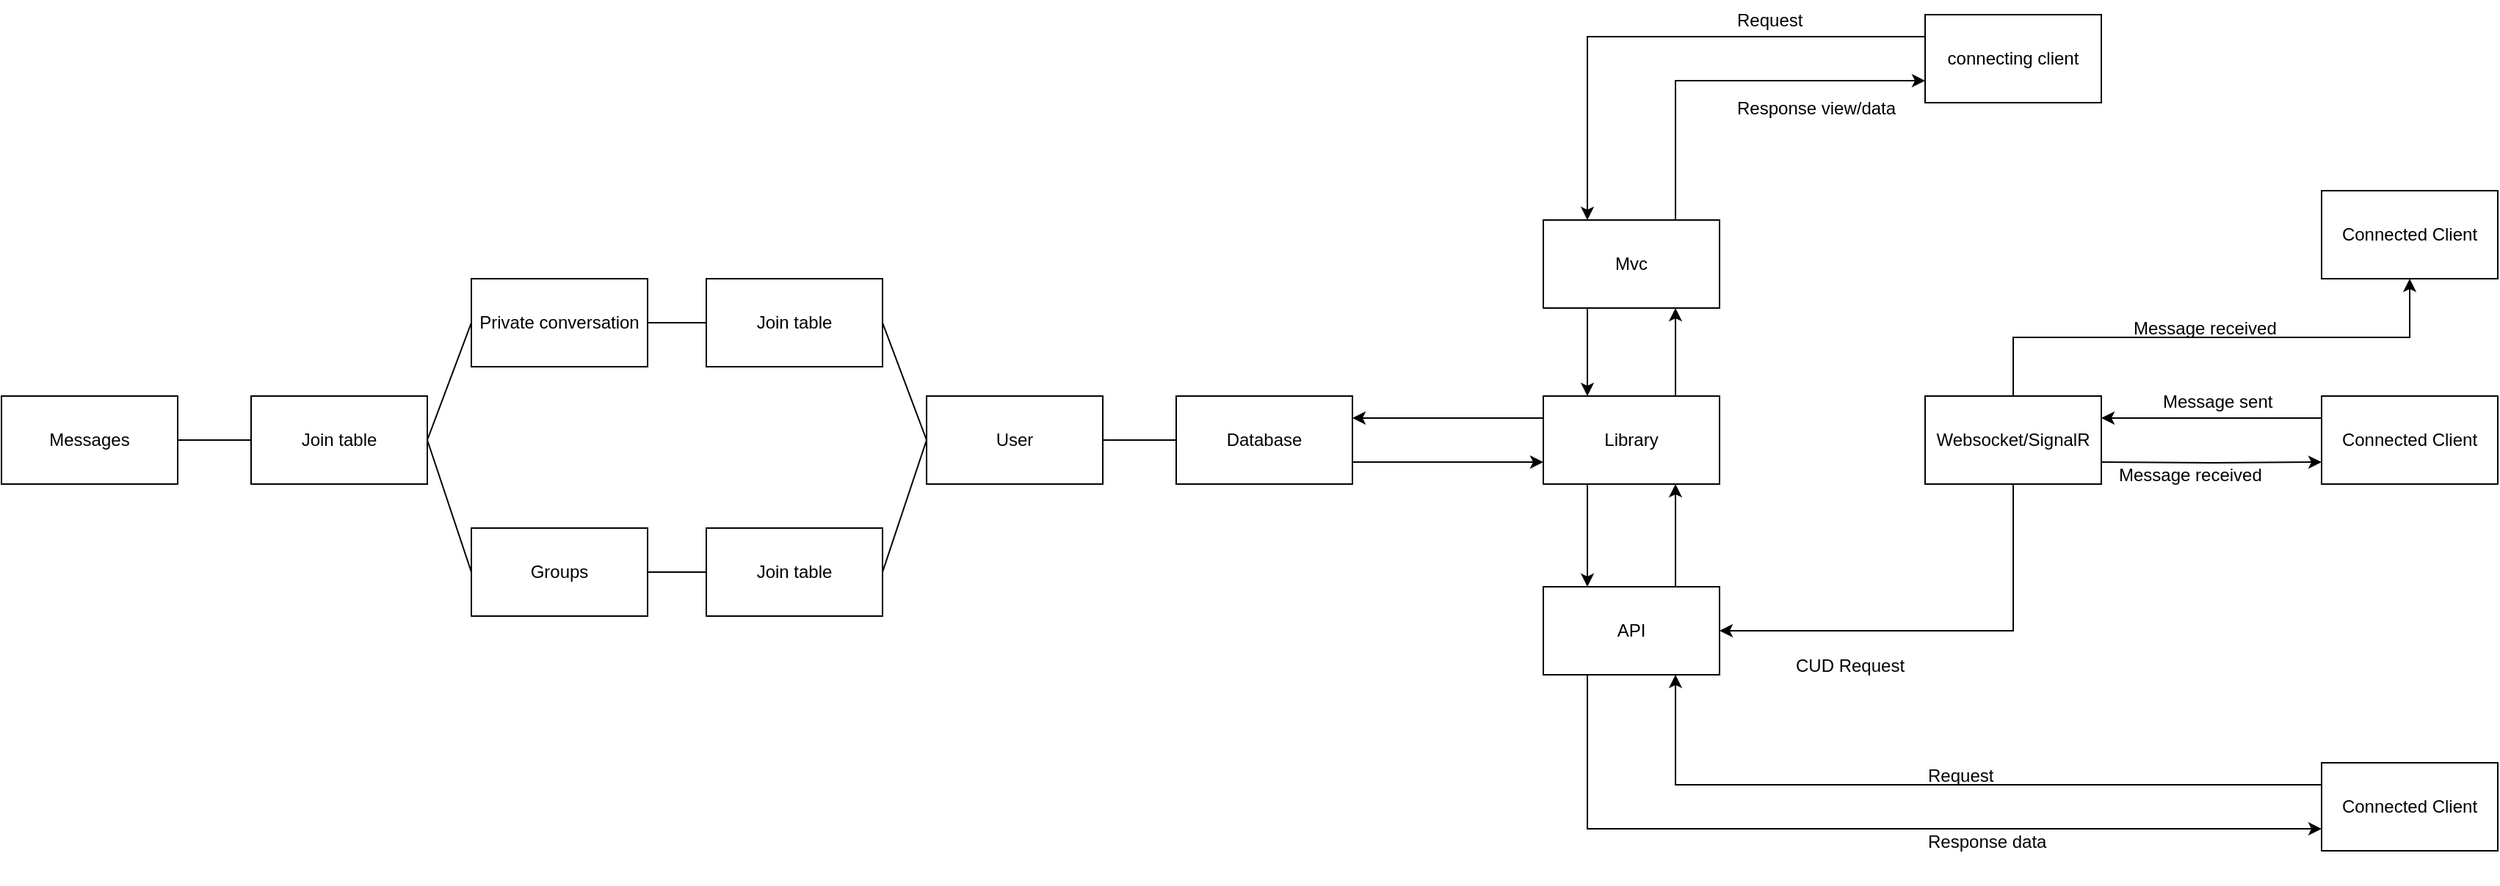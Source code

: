 <mxfile version="24.0.7" type="device">
  <diagram name="Pagina-1" id="Cri5lZAct5IUcrDjzn9Q">
    <mxGraphModel dx="3088" dy="780" grid="1" gridSize="10" guides="1" tooltips="1" connect="1" arrows="1" fold="1" page="1" pageScale="1" pageWidth="827" pageHeight="1169" math="0" shadow="0">
      <root>
        <mxCell id="0" />
        <mxCell id="1" parent="0" />
        <mxCell id="ySnA4TqFlo8cVLgcnPQg-24" style="edgeStyle=orthogonalEdgeStyle;rounded=0;orthogonalLoop=1;jettySize=auto;html=1;exitX=0;exitY=0.25;exitDx=0;exitDy=0;entryX=1;entryY=0.25;entryDx=0;entryDy=0;" parent="1" source="XJqEKC-tWInfkEq41GbP-1" target="ySnA4TqFlo8cVLgcnPQg-5" edge="1">
          <mxGeometry relative="1" as="geometry" />
        </mxCell>
        <mxCell id="ySnA4TqFlo8cVLgcnPQg-27" style="edgeStyle=orthogonalEdgeStyle;rounded=0;orthogonalLoop=1;jettySize=auto;html=1;exitX=0.75;exitY=0;exitDx=0;exitDy=0;entryX=0.75;entryY=1;entryDx=0;entryDy=0;" parent="1" source="XJqEKC-tWInfkEq41GbP-1" target="XJqEKC-tWInfkEq41GbP-5" edge="1">
          <mxGeometry relative="1" as="geometry" />
        </mxCell>
        <mxCell id="ySnA4TqFlo8cVLgcnPQg-30" style="edgeStyle=orthogonalEdgeStyle;rounded=0;orthogonalLoop=1;jettySize=auto;html=1;exitX=0.25;exitY=1;exitDx=0;exitDy=0;entryX=0.25;entryY=0;entryDx=0;entryDy=0;" parent="1" source="XJqEKC-tWInfkEq41GbP-1" target="XJqEKC-tWInfkEq41GbP-2" edge="1">
          <mxGeometry relative="1" as="geometry" />
        </mxCell>
        <mxCell id="XJqEKC-tWInfkEq41GbP-1" value="Library" style="rounded=0;whiteSpace=wrap;html=1;" parent="1" vertex="1">
          <mxGeometry x="80" y="320" width="120" height="60" as="geometry" />
        </mxCell>
        <mxCell id="ySnA4TqFlo8cVLgcnPQg-29" style="edgeStyle=orthogonalEdgeStyle;rounded=0;orthogonalLoop=1;jettySize=auto;html=1;exitX=0.75;exitY=0;exitDx=0;exitDy=0;entryX=0.75;entryY=1;entryDx=0;entryDy=0;" parent="1" source="XJqEKC-tWInfkEq41GbP-2" target="XJqEKC-tWInfkEq41GbP-1" edge="1">
          <mxGeometry relative="1" as="geometry" />
        </mxCell>
        <mxCell id="ySnA4TqFlo8cVLgcnPQg-50" style="edgeStyle=orthogonalEdgeStyle;rounded=0;orthogonalLoop=1;jettySize=auto;html=1;exitX=0.25;exitY=1;exitDx=0;exitDy=0;entryX=0;entryY=0.75;entryDx=0;entryDy=0;" parent="1" source="XJqEKC-tWInfkEq41GbP-2" target="ySnA4TqFlo8cVLgcnPQg-41" edge="1">
          <mxGeometry relative="1" as="geometry" />
        </mxCell>
        <mxCell id="XJqEKC-tWInfkEq41GbP-2" value="API" style="rounded=0;whiteSpace=wrap;html=1;" parent="1" vertex="1">
          <mxGeometry x="80" y="450" width="120" height="60" as="geometry" />
        </mxCell>
        <mxCell id="ySnA4TqFlo8cVLgcnPQg-3" style="edgeStyle=orthogonalEdgeStyle;rounded=0;orthogonalLoop=1;jettySize=auto;html=1;entryX=0;entryY=0.75;entryDx=0;entryDy=0;" parent="1" target="XJqEKC-tWInfkEq41GbP-4" edge="1">
          <mxGeometry relative="1" as="geometry">
            <mxPoint x="580" y="365" as="targetPoint" />
            <mxPoint x="460" y="365" as="sourcePoint" />
          </mxGeometry>
        </mxCell>
        <mxCell id="ySnA4TqFlo8cVLgcnPQg-11" style="edgeStyle=orthogonalEdgeStyle;rounded=0;orthogonalLoop=1;jettySize=auto;html=1;exitX=0;exitY=0.25;exitDx=0;exitDy=0;entryX=1;entryY=0.25;entryDx=0;entryDy=0;" parent="1" source="XJqEKC-tWInfkEq41GbP-4" target="ySnA4TqFlo8cVLgcnPQg-1" edge="1">
          <mxGeometry relative="1" as="geometry">
            <mxPoint x="480" y="335" as="targetPoint" />
          </mxGeometry>
        </mxCell>
        <mxCell id="XJqEKC-tWInfkEq41GbP-4" value="Connected&amp;nbsp;Client" style="rounded=0;whiteSpace=wrap;html=1;" parent="1" vertex="1">
          <mxGeometry x="610" y="320" width="120" height="60" as="geometry" />
        </mxCell>
        <mxCell id="ySnA4TqFlo8cVLgcnPQg-28" style="edgeStyle=orthogonalEdgeStyle;rounded=0;orthogonalLoop=1;jettySize=auto;html=1;exitX=0.25;exitY=1;exitDx=0;exitDy=0;entryX=0.25;entryY=0;entryDx=0;entryDy=0;" parent="1" source="XJqEKC-tWInfkEq41GbP-5" target="XJqEKC-tWInfkEq41GbP-1" edge="1">
          <mxGeometry relative="1" as="geometry" />
        </mxCell>
        <mxCell id="ySnA4TqFlo8cVLgcnPQg-37" style="edgeStyle=orthogonalEdgeStyle;rounded=0;orthogonalLoop=1;jettySize=auto;html=1;exitX=0.75;exitY=0;exitDx=0;exitDy=0;entryX=0;entryY=0.75;entryDx=0;entryDy=0;" parent="1" source="XJqEKC-tWInfkEq41GbP-5" target="ySnA4TqFlo8cVLgcnPQg-18" edge="1">
          <mxGeometry relative="1" as="geometry" />
        </mxCell>
        <mxCell id="XJqEKC-tWInfkEq41GbP-5" value="Mvc" style="rounded=0;whiteSpace=wrap;html=1;" parent="1" vertex="1">
          <mxGeometry x="80" y="200" width="120" height="60" as="geometry" />
        </mxCell>
        <mxCell id="ySnA4TqFlo8cVLgcnPQg-9" style="edgeStyle=orthogonalEdgeStyle;rounded=0;orthogonalLoop=1;jettySize=auto;html=1;exitX=0.5;exitY=0;exitDx=0;exitDy=0;entryX=0.5;entryY=1;entryDx=0;entryDy=0;" parent="1" source="ySnA4TqFlo8cVLgcnPQg-1" target="ySnA4TqFlo8cVLgcnPQg-8" edge="1">
          <mxGeometry relative="1" as="geometry" />
        </mxCell>
        <mxCell id="ySnA4TqFlo8cVLgcnPQg-31" style="edgeStyle=orthogonalEdgeStyle;rounded=0;orthogonalLoop=1;jettySize=auto;html=1;exitX=0.5;exitY=1;exitDx=0;exitDy=0;entryX=1;entryY=0.5;entryDx=0;entryDy=0;" parent="1" source="ySnA4TqFlo8cVLgcnPQg-1" target="XJqEKC-tWInfkEq41GbP-2" edge="1">
          <mxGeometry relative="1" as="geometry" />
        </mxCell>
        <mxCell id="ySnA4TqFlo8cVLgcnPQg-1" value="Websocket/SignalR" style="rounded=0;whiteSpace=wrap;html=1;" parent="1" vertex="1">
          <mxGeometry x="340" y="320" width="120" height="60" as="geometry" />
        </mxCell>
        <mxCell id="ySnA4TqFlo8cVLgcnPQg-2" value="Message received" style="text;html=1;whiteSpace=wrap;overflow=hidden;rounded=0;" parent="1" vertex="1">
          <mxGeometry x="470" y="360" width="110" height="40" as="geometry" />
        </mxCell>
        <mxCell id="ySnA4TqFlo8cVLgcnPQg-26" style="edgeStyle=orthogonalEdgeStyle;rounded=0;orthogonalLoop=1;jettySize=auto;html=1;exitX=1;exitY=0.75;exitDx=0;exitDy=0;entryX=0;entryY=0.75;entryDx=0;entryDy=0;" parent="1" source="ySnA4TqFlo8cVLgcnPQg-5" target="XJqEKC-tWInfkEq41GbP-1" edge="1">
          <mxGeometry relative="1" as="geometry" />
        </mxCell>
        <mxCell id="ySnA4TqFlo8cVLgcnPQg-5" value="Database" style="rounded=0;whiteSpace=wrap;html=1;" parent="1" vertex="1">
          <mxGeometry x="-170" y="320" width="120" height="60" as="geometry" />
        </mxCell>
        <mxCell id="ySnA4TqFlo8cVLgcnPQg-8" value="Connected Client" style="rounded=0;whiteSpace=wrap;html=1;" parent="1" vertex="1">
          <mxGeometry x="610" y="180" width="120" height="60" as="geometry" />
        </mxCell>
        <mxCell id="ySnA4TqFlo8cVLgcnPQg-12" value="Message sent" style="text;html=1;whiteSpace=wrap;overflow=hidden;rounded=0;" parent="1" vertex="1">
          <mxGeometry x="500" y="310" width="80" height="40" as="geometry" />
        </mxCell>
        <mxCell id="ySnA4TqFlo8cVLgcnPQg-14" value="Message received" style="text;html=1;whiteSpace=wrap;overflow=hidden;rounded=0;" parent="1" vertex="1">
          <mxGeometry x="480" y="260" width="110" height="40" as="geometry" />
        </mxCell>
        <mxCell id="ySnA4TqFlo8cVLgcnPQg-38" style="edgeStyle=orthogonalEdgeStyle;rounded=0;orthogonalLoop=1;jettySize=auto;html=1;exitX=0;exitY=0.25;exitDx=0;exitDy=0;entryX=0.25;entryY=0;entryDx=0;entryDy=0;" parent="1" source="ySnA4TqFlo8cVLgcnPQg-18" target="XJqEKC-tWInfkEq41GbP-5" edge="1">
          <mxGeometry relative="1" as="geometry" />
        </mxCell>
        <mxCell id="ySnA4TqFlo8cVLgcnPQg-18" value="connecting client" style="rounded=0;whiteSpace=wrap;html=1;" parent="1" vertex="1">
          <mxGeometry x="340" y="60" width="120" height="60" as="geometry" />
        </mxCell>
        <mxCell id="ySnA4TqFlo8cVLgcnPQg-33" value="CUD Request" style="text;html=1;whiteSpace=wrap;overflow=hidden;rounded=0;" parent="1" vertex="1">
          <mxGeometry x="250" y="490" width="110" height="40" as="geometry" />
        </mxCell>
        <mxCell id="ySnA4TqFlo8cVLgcnPQg-39" value="Request" style="text;html=1;whiteSpace=wrap;overflow=hidden;rounded=0;" parent="1" vertex="1">
          <mxGeometry x="210" y="50" width="110" height="40" as="geometry" />
        </mxCell>
        <mxCell id="ySnA4TqFlo8cVLgcnPQg-40" value="Response view/data" style="text;html=1;whiteSpace=wrap;overflow=hidden;rounded=0;" parent="1" vertex="1">
          <mxGeometry x="210" y="110" width="120" height="40" as="geometry" />
        </mxCell>
        <mxCell id="ySnA4TqFlo8cVLgcnPQg-49" style="edgeStyle=orthogonalEdgeStyle;rounded=0;orthogonalLoop=1;jettySize=auto;html=1;exitX=0;exitY=0.25;exitDx=0;exitDy=0;entryX=0.75;entryY=1;entryDx=0;entryDy=0;" parent="1" source="ySnA4TqFlo8cVLgcnPQg-41" target="XJqEKC-tWInfkEq41GbP-2" edge="1">
          <mxGeometry relative="1" as="geometry" />
        </mxCell>
        <mxCell id="ySnA4TqFlo8cVLgcnPQg-41" value="Connected&amp;nbsp;Client" style="rounded=0;whiteSpace=wrap;html=1;" parent="1" vertex="1">
          <mxGeometry x="610" y="570" width="120" height="60" as="geometry" />
        </mxCell>
        <mxCell id="ySnA4TqFlo8cVLgcnPQg-44" value="Request" style="text;html=1;whiteSpace=wrap;overflow=hidden;rounded=0;" parent="1" vertex="1">
          <mxGeometry x="340" y="565" width="110" height="40" as="geometry" />
        </mxCell>
        <mxCell id="ySnA4TqFlo8cVLgcnPQg-45" value="Response data" style="text;html=1;whiteSpace=wrap;overflow=hidden;rounded=0;" parent="1" vertex="1">
          <mxGeometry x="340" y="610" width="110" height="40" as="geometry" />
        </mxCell>
        <mxCell id="ySnA4TqFlo8cVLgcnPQg-51" value="User" style="rounded=0;whiteSpace=wrap;html=1;" parent="1" vertex="1">
          <mxGeometry x="-340" y="320" width="120" height="60" as="geometry" />
        </mxCell>
        <mxCell id="ySnA4TqFlo8cVLgcnPQg-53" value="Private conversation" style="rounded=0;whiteSpace=wrap;html=1;" parent="1" vertex="1">
          <mxGeometry x="-650" y="240" width="120" height="60" as="geometry" />
        </mxCell>
        <mxCell id="ySnA4TqFlo8cVLgcnPQg-54" value="Groups" style="rounded=0;whiteSpace=wrap;html=1;" parent="1" vertex="1">
          <mxGeometry x="-650" y="410" width="120" height="60" as="geometry" />
        </mxCell>
        <mxCell id="ySnA4TqFlo8cVLgcnPQg-55" value="Messages" style="rounded=0;whiteSpace=wrap;html=1;" parent="1" vertex="1">
          <mxGeometry x="-970" y="320" width="120" height="60" as="geometry" />
        </mxCell>
        <mxCell id="ySnA4TqFlo8cVLgcnPQg-60" value="" style="endArrow=none;html=1;rounded=0;exitX=0;exitY=0.5;exitDx=0;exitDy=0;entryX=1;entryY=0.5;entryDx=0;entryDy=0;" parent="1" source="ySnA4TqFlo8cVLgcnPQg-5" target="ySnA4TqFlo8cVLgcnPQg-51" edge="1">
          <mxGeometry width="50" height="50" relative="1" as="geometry">
            <mxPoint x="-540" y="360" as="sourcePoint" />
            <mxPoint x="-490" y="310" as="targetPoint" />
          </mxGeometry>
        </mxCell>
        <mxCell id="ySnA4TqFlo8cVLgcnPQg-65" value="Join table" style="rounded=0;whiteSpace=wrap;html=1;" parent="1" vertex="1">
          <mxGeometry x="-490" y="240" width="120" height="60" as="geometry" />
        </mxCell>
        <mxCell id="ySnA4TqFlo8cVLgcnPQg-66" value="Join table" style="rounded=0;whiteSpace=wrap;html=1;" parent="1" vertex="1">
          <mxGeometry x="-490" y="410" width="120" height="60" as="geometry" />
        </mxCell>
        <mxCell id="ySnA4TqFlo8cVLgcnPQg-67" value="Join table" style="rounded=0;whiteSpace=wrap;html=1;" parent="1" vertex="1">
          <mxGeometry x="-800" y="320" width="120" height="60" as="geometry" />
        </mxCell>
        <mxCell id="ySnA4TqFlo8cVLgcnPQg-68" value="" style="endArrow=none;html=1;rounded=0;exitX=1;exitY=0.5;exitDx=0;exitDy=0;entryX=0;entryY=0.5;entryDx=0;entryDy=0;" parent="1" source="ySnA4TqFlo8cVLgcnPQg-66" target="ySnA4TqFlo8cVLgcnPQg-51" edge="1">
          <mxGeometry width="50" height="50" relative="1" as="geometry">
            <mxPoint x="-370" y="450" as="sourcePoint" />
            <mxPoint x="-320" y="400" as="targetPoint" />
          </mxGeometry>
        </mxCell>
        <mxCell id="ySnA4TqFlo8cVLgcnPQg-70" value="" style="endArrow=none;html=1;rounded=0;exitX=0;exitY=0.5;exitDx=0;exitDy=0;entryX=1;entryY=0.5;entryDx=0;entryDy=0;" parent="1" source="ySnA4TqFlo8cVLgcnPQg-51" target="ySnA4TqFlo8cVLgcnPQg-65" edge="1">
          <mxGeometry width="50" height="50" relative="1" as="geometry">
            <mxPoint x="-350" y="450" as="sourcePoint" />
            <mxPoint x="-350" y="280" as="targetPoint" />
          </mxGeometry>
        </mxCell>
        <mxCell id="ySnA4TqFlo8cVLgcnPQg-71" value="" style="endArrow=none;html=1;rounded=0;exitX=1;exitY=0.5;exitDx=0;exitDy=0;entryX=0;entryY=0.5;entryDx=0;entryDy=0;" parent="1" source="ySnA4TqFlo8cVLgcnPQg-53" target="ySnA4TqFlo8cVLgcnPQg-65" edge="1">
          <mxGeometry width="50" height="50" relative="1" as="geometry">
            <mxPoint x="-350" y="460" as="sourcePoint" />
            <mxPoint x="-320" y="370" as="targetPoint" />
          </mxGeometry>
        </mxCell>
        <mxCell id="ySnA4TqFlo8cVLgcnPQg-72" value="" style="endArrow=none;html=1;rounded=0;exitX=0;exitY=0.5;exitDx=0;exitDy=0;entryX=1;entryY=0.5;entryDx=0;entryDy=0;" parent="1" source="ySnA4TqFlo8cVLgcnPQg-66" target="ySnA4TqFlo8cVLgcnPQg-54" edge="1">
          <mxGeometry width="50" height="50" relative="1" as="geometry">
            <mxPoint x="-340" y="470" as="sourcePoint" />
            <mxPoint x="-310" y="380" as="targetPoint" />
          </mxGeometry>
        </mxCell>
        <mxCell id="ySnA4TqFlo8cVLgcnPQg-73" value="" style="endArrow=none;html=1;rounded=0;exitX=0;exitY=0.5;exitDx=0;exitDy=0;entryX=1;entryY=0.5;entryDx=0;entryDy=0;" parent="1" source="ySnA4TqFlo8cVLgcnPQg-54" target="ySnA4TqFlo8cVLgcnPQg-67" edge="1">
          <mxGeometry width="50" height="50" relative="1" as="geometry">
            <mxPoint x="-330" y="480" as="sourcePoint" />
            <mxPoint x="-300" y="390" as="targetPoint" />
          </mxGeometry>
        </mxCell>
        <mxCell id="ySnA4TqFlo8cVLgcnPQg-74" value="" style="endArrow=none;html=1;rounded=0;exitX=0;exitY=0.5;exitDx=0;exitDy=0;entryX=1;entryY=0.5;entryDx=0;entryDy=0;" parent="1" source="ySnA4TqFlo8cVLgcnPQg-53" target="ySnA4TqFlo8cVLgcnPQg-67" edge="1">
          <mxGeometry width="50" height="50" relative="1" as="geometry">
            <mxPoint x="-320" y="490" as="sourcePoint" />
            <mxPoint x="-290" y="400" as="targetPoint" />
          </mxGeometry>
        </mxCell>
        <mxCell id="ySnA4TqFlo8cVLgcnPQg-75" value="" style="endArrow=none;html=1;rounded=0;exitX=1;exitY=0.5;exitDx=0;exitDy=0;entryX=0;entryY=0.5;entryDx=0;entryDy=0;" parent="1" source="ySnA4TqFlo8cVLgcnPQg-55" target="ySnA4TqFlo8cVLgcnPQg-67" edge="1">
          <mxGeometry width="50" height="50" relative="1" as="geometry">
            <mxPoint x="-310" y="500" as="sourcePoint" />
            <mxPoint x="-280" y="410" as="targetPoint" />
          </mxGeometry>
        </mxCell>
      </root>
    </mxGraphModel>
  </diagram>
</mxfile>

